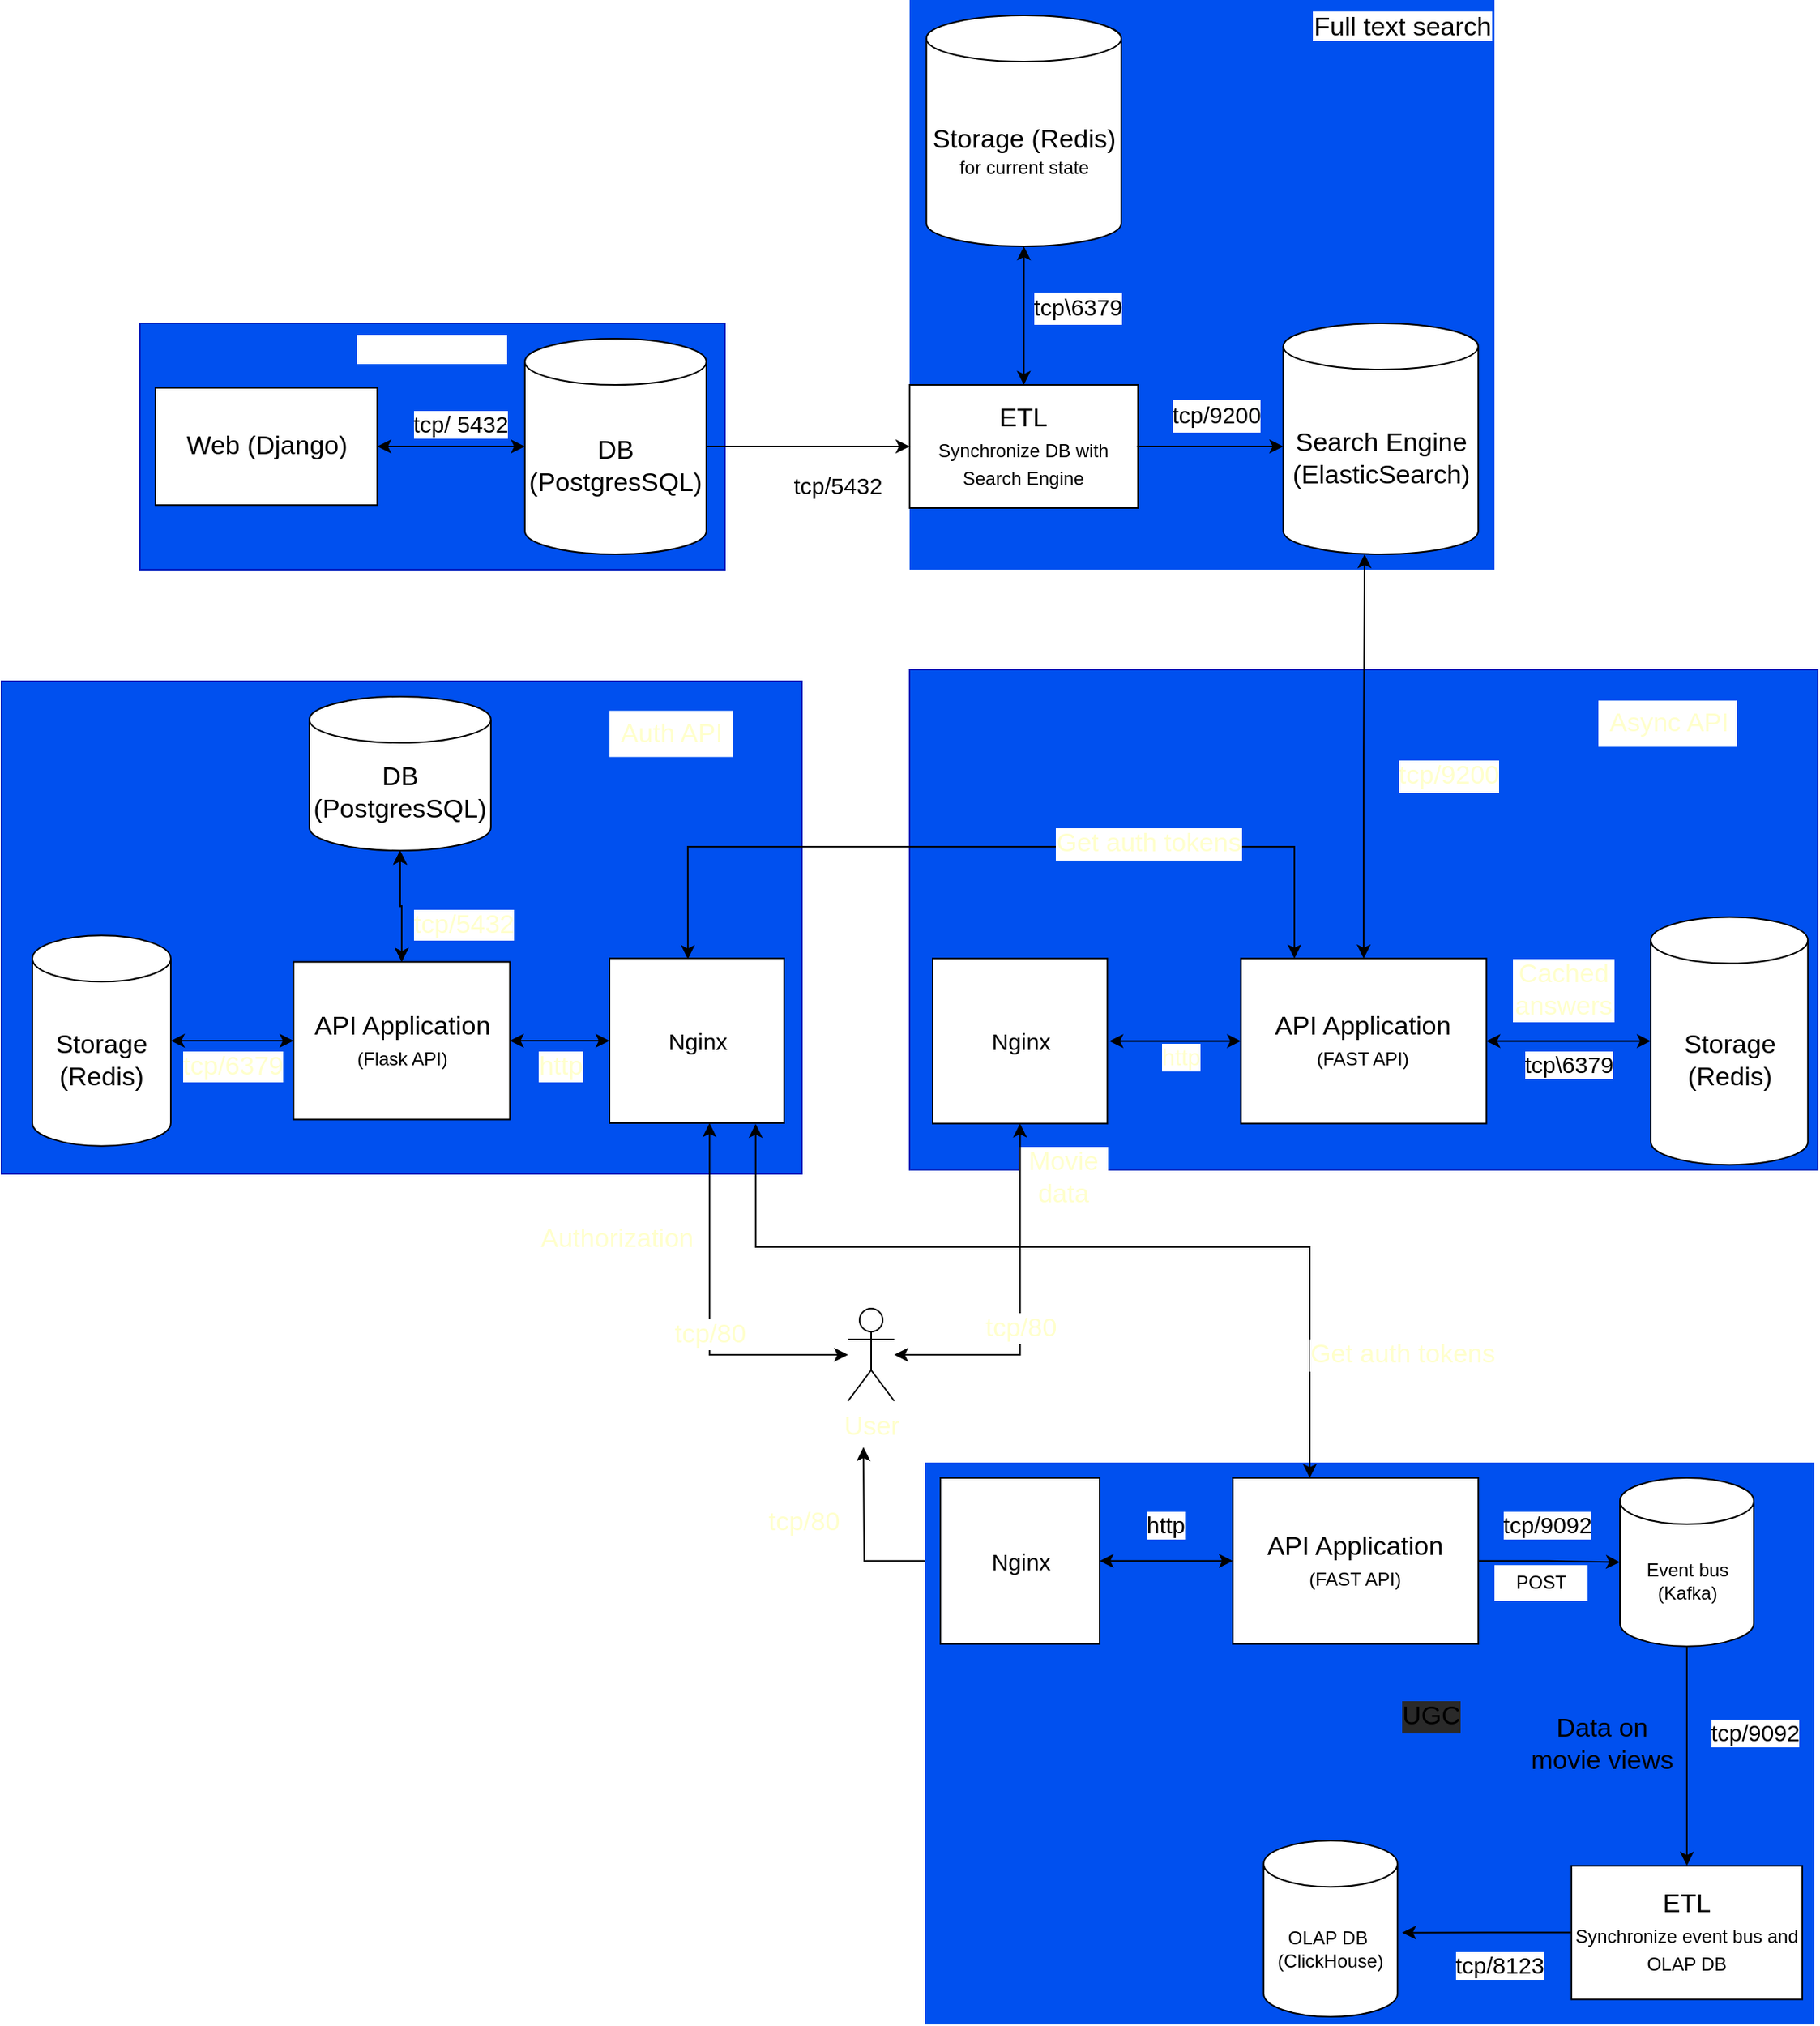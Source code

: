 <mxfile version="15.5.4" type="embed"><diagram id="kgpKYQtTHZ0yAKxKKP6v" name="Page-1"><mxGraphModel dx="1148" dy="2244" grid="1" gridSize="10" guides="1" tooltips="1" connect="1" arrows="1" fold="1" page="1" pageScale="1" pageWidth="850" pageHeight="1100" math="0" shadow="0"><root><mxCell id="0"/><mxCell id="1" parent="0"/><mxCell id="10" value="Admin Panel" style="group;fillColor=#0050ef;rounded=0;fontColor=#ffffff;strokeColor=#001DBC;fontSize=17;labelBackgroundColor=default;" parent="1" vertex="1" connectable="0"><mxGeometry x="90" y="80" width="380" height="160" as="geometry"/></mxCell><mxCell id="2" value="&lt;font style=&quot;font-size: 17px&quot;&gt;Web (Django)&lt;/font&gt;" style="html=1;" parent="10" vertex="1"><mxGeometry x="10" y="41.905" width="144.138" height="76.19" as="geometry"/></mxCell><mxCell id="3" value="&lt;font style=&quot;font-size: 17px&quot;&gt;DB (PostgresSQL)&lt;/font&gt;" style="shape=cylinder3;whiteSpace=wrap;html=1;boundedLbl=1;backgroundOutline=1;size=15;" parent="10" vertex="1"><mxGeometry x="250" y="10" width="117.93" height="140" as="geometry"/></mxCell><mxCell id="6" value="" style="edgeStyle=orthogonalEdgeStyle;rounded=0;orthogonalLoop=1;jettySize=auto;html=1;startArrow=classic;startFill=1;" parent="10" source="2" target="3" edge="1"><mxGeometry relative="1" as="geometry"/></mxCell><mxCell id="8" value="&lt;font style=&quot;font-size: 15px&quot;&gt;tcp/ 5432&lt;/font&gt;" style="edgeLabel;html=1;align=center;verticalAlign=middle;resizable=0;points=[];" parent="6" vertex="1" connectable="0"><mxGeometry x="0.356" y="-4" relative="1" as="geometry"><mxPoint x="-11" y="-19" as="offset"/></mxGeometry></mxCell><mxCell id="14" value="tcp/5432" style="edgeStyle=orthogonalEdgeStyle;rounded=0;orthogonalLoop=1;jettySize=auto;html=1;fontSize=15;startArrow=none;startFill=0;verticalAlign=top;" parent="1" source="3" target="12" edge="1"><mxGeometry x="0.286" y="-10" relative="1" as="geometry"><mxPoint as="offset"/></mxGeometry></mxCell><mxCell id="24" value="Full text search" style="group;fontSize=17;align=right;labelBackgroundColor=default;fillColor=#0050EF;" parent="1" vertex="1" connectable="0"><mxGeometry x="590" y="-130" width="380" height="370" as="geometry"/></mxCell><mxCell id="12" value="&lt;font style=&quot;font-size: 17px&quot;&gt;ETL&lt;/font&gt;&lt;br&gt;&lt;font style=&quot;font-size: 12px&quot;&gt;Synchronize DB with Search Engine&lt;/font&gt;" style="html=1;rounded=0;fontSize=15;fillColor=default;verticalAlign=middle;whiteSpace=wrap;" parent="24" vertex="1"><mxGeometry x="0.006" y="250" width="148.372" height="80" as="geometry"/></mxCell><mxCell id="17" value="&lt;font style=&quot;font-size: 17px&quot;&gt;Storage (Redis) &lt;/font&gt;&lt;br&gt;for current state" style="shape=cylinder3;whiteSpace=wrap;html=1;boundedLbl=1;backgroundOutline=1;size=15;" parent="24" vertex="1"><mxGeometry x="10.862" y="10" width="126.667" height="150" as="geometry"/></mxCell><mxCell id="18" value="" style="edgeStyle=orthogonalEdgeStyle;rounded=0;orthogonalLoop=1;jettySize=auto;html=1;fontSize=15;startArrow=classic;startFill=1;verticalAlign=top;" parent="24" source="12" target="17" edge="1"><mxGeometry relative="1" as="geometry"/></mxCell><mxCell id="19" value="&lt;font style=&quot;font-size: 15px&quot;&gt;tcp\6379&lt;/font&gt;" style="edgeLabel;html=1;align=center;verticalAlign=middle;resizable=0;points=[];fontSize=17;" parent="18" vertex="1" connectable="0"><mxGeometry x="-0.428" y="3" relative="1" as="geometry"><mxPoint x="38" y="-24" as="offset"/></mxGeometry></mxCell><mxCell id="13" value="&lt;font style=&quot;font-size: 17px&quot;&gt;Search Engine (ElasticSearch)&lt;/font&gt;" style="shape=cylinder3;whiteSpace=wrap;html=1;boundedLbl=1;backgroundOutline=1;size=15;" parent="24" vertex="1"><mxGeometry x="242.778" y="210" width="126.667" height="150" as="geometry"/></mxCell><mxCell id="16" value="" style="edgeStyle=orthogonalEdgeStyle;rounded=0;orthogonalLoop=1;jettySize=auto;html=1;fontSize=15;startArrow=none;startFill=0;verticalAlign=top;" parent="24" target="13" edge="1"><mxGeometry relative="1" as="geometry"><mxPoint x="234.933" y="290" as="sourcePoint"/><Array as="points"><mxPoint x="147.778" y="290"/><mxPoint x="147.778" y="290"/></Array></mxGeometry></mxCell><mxCell id="25" value="&lt;font style=&quot;font-size: 15px&quot;&gt;tcp/9200&lt;/font&gt;" style="edgeLabel;html=1;align=center;verticalAlign=middle;resizable=0;points=[];fontSize=17;" parent="16" vertex="1" connectable="0"><mxGeometry x="-0.033" y="-4" relative="1" as="geometry"><mxPoint x="50" y="-24" as="offset"/></mxGeometry></mxCell><mxCell id="69" value="" style="group;fillColor=#0050ef;fontColor=#ffffff;strokeColor=#001DBC;" parent="1" vertex="1" connectable="0"><mxGeometry y="312.5" width="520" height="320" as="geometry"/></mxCell><mxCell id="143" value="tcp/6379" style="edgeStyle=orthogonalEdgeStyle;rounded=0;orthogonalLoop=1;jettySize=auto;html=1;fontSize=17;fontColor=#FFFFCC;startArrow=classic;startFill=1;verticalAlign=top;" parent="69" source="71" target="75" edge="1"><mxGeometry relative="1" as="geometry"/></mxCell><mxCell id="71" value="&lt;font style=&quot;font-size: 17px&quot;&gt;Sto&lt;/font&gt;&lt;font style=&quot;font-size: 17px&quot;&gt;rage (Redis&lt;/font&gt;&lt;font&gt;&lt;font style=&quot;font-size: 17px&quot;&gt;)&lt;/font&gt;&lt;br&gt;&lt;/font&gt;" style="shape=cylinder3;whiteSpace=wrap;html=1;boundedLbl=1;backgroundOutline=1;size=15;" parent="69" vertex="1"><mxGeometry x="20" y="165.15" width="90" height="136.7" as="geometry"/></mxCell><mxCell id="87" value="" style="edgeStyle=orthogonalEdgeStyle;rounded=0;orthogonalLoop=1;jettySize=auto;html=1;fontSize=17;fontColor=#FFFFCC;startArrow=classic;startFill=1;verticalAlign=top;" parent="69" source="75" target="85" edge="1"><mxGeometry relative="1" as="geometry"/></mxCell><mxCell id="75" value="&lt;span style=&quot;font-size: 17px&quot;&gt;API Application&lt;/span&gt;&lt;br&gt;&lt;font style=&quot;font-size: 12px&quot;&gt;(Flask API)&lt;/font&gt;" style="html=1;rounded=0;fontSize=15;fillColor=default;verticalAlign=middle;whiteSpace=wrap;" parent="69" vertex="1"><mxGeometry x="189.715" y="182.3" width="140.563" height="102.4" as="geometry"/></mxCell><mxCell id="83" value="Auth API" style="text;html=1;align=center;verticalAlign=middle;resizable=0;points=[];autosize=1;strokeColor=none;fillColor=default;fontSize=17;fontColor=#FFFFCC;" parent="69" vertex="1"><mxGeometry x="395" y="19.2" width="80" height="30" as="geometry"/></mxCell><mxCell id="84" style="edgeStyle=orthogonalEdgeStyle;rounded=0;orthogonalLoop=1;jettySize=auto;html=1;exitX=0.5;exitY=1;exitDx=0;exitDy=0;exitPerimeter=0;fontSize=17;fontColor=#FFFFCC;startArrow=classic;startFill=1;verticalAlign=top;" parent="69" source="71" target="71" edge="1"><mxGeometry relative="1" as="geometry"/></mxCell><mxCell id="86" value="tcp/5432" style="edgeStyle=orthogonalEdgeStyle;rounded=0;orthogonalLoop=1;jettySize=auto;html=1;fontSize=17;fontColor=#FFFFCC;startArrow=classic;startFill=1;verticalAlign=top;" parent="69" source="85" target="75" edge="1"><mxGeometry x="0.01" y="41" relative="1" as="geometry"><mxPoint x="-1" y="-4" as="offset"/></mxGeometry></mxCell><mxCell id="85" value="&lt;font style=&quot;font-size: 17px&quot;&gt;DB (PostgresSQL)&lt;/font&gt;" style="shape=cylinder3;whiteSpace=wrap;html=1;boundedLbl=1;backgroundOutline=1;size=15;" parent="69" vertex="1"><mxGeometry x="200" y="10" width="117.93" height="100" as="geometry"/></mxCell><mxCell id="96" value="http" style="edgeStyle=orthogonalEdgeStyle;rounded=0;orthogonalLoop=1;jettySize=auto;html=1;fontSize=17;fontColor=#FFFFCC;startArrow=classic;startFill=1;verticalAlign=top;" parent="69" source="95" target="75" edge="1"><mxGeometry relative="1" as="geometry"/></mxCell><mxCell id="95" value="Nginx" style="html=1;rounded=0;fontSize=15;fillColor=default;" parent="69" vertex="1"><mxGeometry x="395" y="180" width="113.46" height="107" as="geometry"/></mxCell><mxCell id="91" value="User" style="shape=umlActor;verticalLabelPosition=bottom;verticalAlign=top;html=1;outlineConnect=0;rounded=0;labelBackgroundColor=default;fontSize=17;fontColor=#FFFFCC;fillColor=default;labelPosition=center;align=center;" parent="1" vertex="1"><mxGeometry x="550" y="720" width="30" height="60" as="geometry"/></mxCell><mxCell id="125" value="" style="group" parent="1" vertex="1" connectable="0"><mxGeometry x="590" y="305" width="590" height="345" as="geometry"/></mxCell><mxCell id="47" value="" style="group;fillColor=#0050ef;fontColor=#ffffff;strokeColor=#001DBC;fontStyle=0;container=0;" parent="125" vertex="1" connectable="0"><mxGeometry width="590" height="324.848" as="geometry"/></mxCell><mxCell id="29" value="&lt;font style=&quot;font-size: 17px&quot;&gt;Sto&lt;/font&gt;&lt;font style=&quot;font-size: 17px&quot;&gt;rage (Redis&lt;/font&gt;&lt;font&gt;&lt;font style=&quot;font-size: 17px&quot;&gt;)&lt;/font&gt;&lt;br&gt;&lt;/font&gt;" style="shape=cylinder3;whiteSpace=wrap;html=1;boundedLbl=1;backgroundOutline=1;size=15;" parent="125" vertex="1"><mxGeometry x="481.538" y="160.8" width="102.115" height="160.8" as="geometry"/></mxCell><mxCell id="31" value="&lt;font style=&quot;font-size: 15px&quot;&gt;tcp\6379&lt;/font&gt;" style="edgeStyle=orthogonalEdgeStyle;rounded=0;orthogonalLoop=1;jettySize=auto;html=1;fontSize=12;startArrow=classic;startFill=1;verticalAlign=top;" parent="125" source="30" target="29" edge="1"><mxGeometry x="5" as="geometry"/></mxCell><mxCell id="35" style="edgeStyle=orthogonalEdgeStyle;rounded=0;orthogonalLoop=1;jettySize=auto;html=1;fontSize=12;startArrow=classic;startFill=1;verticalAlign=top;entryX=1;entryY=0.5;entryDx=0;entryDy=0;" parent="125" source="30" edge="1"><mxGeometry x="5" as="geometry"><mxPoint x="129.808" y="241.2" as="targetPoint"/></mxGeometry></mxCell><mxCell id="36" value="&lt;font style=&quot;font-size: 15px&quot;&gt;http&lt;/font&gt;" style="edgeLabel;html=1;align=center;verticalAlign=middle;resizable=0;points=[];fontSize=12;fontColor=#FFFFCC;" parent="35" vertex="1" connectable="0"><mxGeometry x="-0.077" y="4" relative="1" as="geometry"><mxPoint y="6" as="offset"/></mxGeometry></mxCell><mxCell id="30" value="&lt;span style=&quot;font-size: 17px&quot;&gt;API Application&lt;/span&gt;&lt;br&gt;&lt;font style=&quot;font-size: 12px&quot;&gt;(FAST API)&lt;/font&gt;" style="html=1;rounded=0;fontSize=15;fillColor=default;verticalAlign=middle;whiteSpace=wrap;" parent="125" vertex="1"><mxGeometry x="215.256" y="187.6" width="159.485" height="107.2" as="geometry"/></mxCell><mxCell id="48" value="Async API" style="text;html=1;align=center;verticalAlign=middle;resizable=0;points=[];autosize=1;strokeColor=none;fillColor=default;fontSize=17;fontColor=#FFFFCC;" parent="125" vertex="1"><mxGeometry x="447.5" y="20.1" width="90" height="30" as="geometry"/></mxCell><mxCell id="90" value="Cached answers" style="text;html=1;strokeColor=none;fillColor=none;align=center;verticalAlign=middle;whiteSpace=wrap;rounded=0;labelBackgroundColor=default;fontSize=17;fontColor=#FFFFCC;" parent="125" vertex="1"><mxGeometry x="390.769" y="187.6" width="68.077" height="40.2" as="geometry"/></mxCell><mxCell id="124" value="Nginx" style="html=1;rounded=0;fontSize=15;fillColor=default;" parent="125" vertex="1"><mxGeometry x="14.996" y="187.6" width="113.462" height="107.2" as="geometry"/></mxCell><mxCell id="144" value="Movie data" style="text;html=1;strokeColor=none;fillColor=none;align=center;verticalAlign=middle;whiteSpace=wrap;rounded=0;labelBackgroundColor=default;fontSize=17;fontColor=#FFFFCC;" parent="125" vertex="1"><mxGeometry x="70" y="315" width="60" height="30" as="geometry"/></mxCell><mxCell id="126" style="edgeStyle=orthogonalEdgeStyle;rounded=0;orthogonalLoop=1;jettySize=auto;html=1;entryX=0.417;entryY=1;entryDx=0;entryDy=0;entryPerimeter=0;fontSize=17;fontColor=#FFFFCC;startArrow=classic;startFill=1;verticalAlign=top;" parent="1" source="30" target="13" edge="1"><mxGeometry relative="1" as="geometry"/></mxCell><mxCell id="127" value="tcp/9200" style="edgeLabel;html=1;align=center;verticalAlign=middle;resizable=0;points=[];fontSize=17;fontColor=#FFFFCC;" parent="126" vertex="1" connectable="0"><mxGeometry x="-0.042" y="-2" relative="1" as="geometry"><mxPoint x="53" y="7" as="offset"/></mxGeometry></mxCell><mxCell id="134" value="tcp/80" style="edgeStyle=orthogonalEdgeStyle;rounded=0;orthogonalLoop=1;jettySize=auto;html=1;fontSize=17;fontColor=#FFFFCC;startArrow=classic;startFill=1;verticalAlign=top;" parent="1" source="124" target="91" edge="1"><mxGeometry relative="1" as="geometry"><Array as="points"><mxPoint x="662" y="750"/></Array></mxGeometry></mxCell><mxCell id="141" value="tcp/80" style="edgeStyle=orthogonalEdgeStyle;rounded=0;orthogonalLoop=1;jettySize=auto;html=1;fontSize=17;fontColor=#FFFFCC;startArrow=classic;startFill=1;verticalAlign=top;" parent="1" source="95" target="91" edge="1"><mxGeometry relative="1" as="geometry"><Array as="points"><mxPoint x="460" y="750"/></Array></mxGeometry></mxCell><mxCell id="145" value="Authorization" style="text;html=1;strokeColor=none;fillColor=none;align=center;verticalAlign=middle;whiteSpace=wrap;rounded=0;labelBackgroundColor=default;fontSize=17;fontColor=#FFFFCC;" parent="1" vertex="1"><mxGeometry x="370" y="660" width="60" height="30" as="geometry"/></mxCell><mxCell id="146" style="edgeStyle=orthogonalEdgeStyle;rounded=0;orthogonalLoop=1;jettySize=auto;html=1;entryX=0.449;entryY=0.005;entryDx=0;entryDy=0;entryPerimeter=0;fontSize=17;fontColor=#FFFFCC;startArrow=classic;startFill=1;verticalAlign=top;" parent="1" source="30" target="95" edge="1"><mxGeometry relative="1" as="geometry"><Array as="points"><mxPoint x="840" y="420"/><mxPoint x="446" y="420"/></Array></mxGeometry></mxCell><mxCell id="147" value="Get auth tokens" style="edgeLabel;html=1;align=center;verticalAlign=middle;resizable=0;points=[];fontSize=17;fontColor=#FFFFCC;" parent="146" vertex="1" connectable="0"><mxGeometry x="-0.379" y="-2" relative="1" as="geometry"><mxPoint as="offset"/></mxGeometry></mxCell><mxCell id="153" style="edgeStyle=orthogonalEdgeStyle;rounded=0;orthogonalLoop=1;jettySize=auto;html=1;startArrow=classic;startFill=1;" parent="1" source="148" edge="1"><mxGeometry relative="1" as="geometry"><mxPoint x="560" y="810" as="targetPoint"/></mxGeometry></mxCell><mxCell id="154" value="&lt;span style=&quot;color: rgb(255 , 255 , 204) ; font-size: 17px&quot;&gt;tcp/80&lt;/span&gt;" style="edgeLabel;html=1;align=center;verticalAlign=middle;resizable=0;points=[];" parent="153" vertex="1" connectable="0"><mxGeometry x="0.208" y="4" relative="1" as="geometry"><mxPoint x="-36" as="offset"/></mxGeometry></mxCell><mxCell id="168" value="" style="group;labelBackgroundColor=#0050EF;fillColor=#0050EF;" parent="1" vertex="1" connectable="0"><mxGeometry x="600" y="820" width="577.69" height="365" as="geometry"/></mxCell><mxCell id="148" value="Nginx" style="html=1;rounded=0;fontSize=15;fillColor=default;" parent="168" vertex="1"><mxGeometry x="10" y="10" width="103.46" height="107.83" as="geometry"/></mxCell><mxCell id="149" value="&lt;span style=&quot;font-size: 17px&quot;&gt;API Application&lt;/span&gt;&lt;br&gt;&lt;font style=&quot;font-size: 12px&quot;&gt;(FAST API)&lt;/font&gt;" style="html=1;rounded=0;fontSize=15;fillColor=default;verticalAlign=middle;whiteSpace=wrap;" parent="168" vertex="1"><mxGeometry x="200" y="10" width="159.48" height="107.83" as="geometry"/></mxCell><mxCell id="156" value="" style="edgeStyle=orthogonalEdgeStyle;rounded=0;orthogonalLoop=1;jettySize=auto;html=1;startArrow=classic;startFill=1;" parent="168" source="148" target="149" edge="1"><mxGeometry relative="1" as="geometry"/></mxCell><mxCell id="162" value="&lt;font style=&quot;font-size: 15px&quot;&gt;http&lt;/font&gt;" style="edgeLabel;html=1;align=center;verticalAlign=middle;resizable=0;points=[];" parent="156" vertex="1" connectable="0"><mxGeometry x="-0.017" y="-3" relative="1" as="geometry"><mxPoint y="-27" as="offset"/></mxGeometry></mxCell><mxCell id="150" value="Event bus&lt;br&gt;(Kafka)" style="shape=cylinder3;whiteSpace=wrap;html=1;boundedLbl=1;backgroundOutline=1;size=15;" parent="168" vertex="1"><mxGeometry x="451.5" y="10" width="87" height="109.35" as="geometry"/></mxCell><mxCell id="157" value="" style="edgeStyle=orthogonalEdgeStyle;rounded=0;orthogonalLoop=1;jettySize=auto;html=1;startArrow=none;startFill=0;" parent="168" source="149" target="150" edge="1"><mxGeometry relative="1" as="geometry"/></mxCell><mxCell id="164" value="tcp/9092" style="edgeLabel;html=1;align=center;verticalAlign=middle;resizable=0;points=[];fontSize=15;" parent="157" vertex="1" connectable="0"><mxGeometry x="-0.054" relative="1" as="geometry"><mxPoint y="-24" as="offset"/></mxGeometry></mxCell><mxCell id="151" value="OLAP DB&amp;nbsp;&lt;br&gt;(ClickHouse)" style="shape=cylinder3;whiteSpace=wrap;html=1;boundedLbl=1;backgroundOutline=1;size=15;" parent="168" vertex="1"><mxGeometry x="220" y="245.65" width="87" height="114.35" as="geometry"/></mxCell><mxCell id="161" style="edgeStyle=orthogonalEdgeStyle;rounded=0;orthogonalLoop=1;jettySize=auto;html=1;startArrow=none;startFill=0;" parent="168" source="152" edge="1"><mxGeometry relative="1" as="geometry"><mxPoint x="310.003" y="305.324" as="targetPoint"/></mxGeometry></mxCell><mxCell id="163" value="tcp/8123" style="edgeLabel;html=1;align=center;verticalAlign=middle;resizable=0;points=[];fontSize=15;" parent="161" vertex="1" connectable="0"><mxGeometry x="-0.576" y="2" relative="1" as="geometry"><mxPoint x="-24" y="18" as="offset"/></mxGeometry></mxCell><mxCell id="152" value="&lt;font style=&quot;font-size: 17px&quot;&gt;ETL&lt;br&gt;&lt;/font&gt;&lt;font style=&quot;font-size: 12px&quot;&gt;Synchronize event bus and OLAP DB&lt;/font&gt;" style="html=1;rounded=0;fontSize=15;fillColor=default;verticalAlign=middle;whiteSpace=wrap;" parent="168" vertex="1"><mxGeometry x="420" y="261.92" width="150" height="86.8" as="geometry"/></mxCell><mxCell id="158" value="" style="edgeStyle=orthogonalEdgeStyle;rounded=0;orthogonalLoop=1;jettySize=auto;html=1;startArrow=none;startFill=0;" parent="168" source="150" target="152" edge="1"><mxGeometry relative="1" as="geometry"/></mxCell><mxCell id="165" value="tcp/9092" style="edgeLabel;html=1;align=center;verticalAlign=middle;resizable=0;points=[];fontSize=15;" parent="158" vertex="1" connectable="0"><mxGeometry x="-0.4" relative="1" as="geometry"><mxPoint x="44" y="12" as="offset"/></mxGeometry></mxCell><mxCell id="166" value="POST" style="text;html=1;strokeColor=none;fillColor=default;align=center;verticalAlign=middle;whiteSpace=wrap;rounded=0;" parent="168" vertex="1"><mxGeometry x="370" y="66.62" width="60.52" height="23.38" as="geometry"/></mxCell><mxCell id="169" value="&lt;font style=&quot;font-size: 17px&quot;&gt;UGC&lt;/font&gt;" style="text;html=1;strokeColor=none;fillColor=none;align=center;verticalAlign=middle;whiteSpace=wrap;rounded=0;labelBackgroundColor=#2A2A2A;" parent="168" vertex="1"><mxGeometry x="299.48" y="150" width="60" height="30" as="geometry"/></mxCell><mxCell id="170" value="Data on movie views" style="text;html=1;strokeColor=none;fillColor=none;align=center;verticalAlign=middle;whiteSpace=wrap;rounded=0;labelBackgroundColor=#0050EF;fontSize=17;" parent="168" vertex="1"><mxGeometry x="390" y="167.5" width="100" height="30" as="geometry"/></mxCell><mxCell id="171" value="" style="endArrow=classic;startArrow=classic;html=1;rounded=0;entryX=0.837;entryY=1.005;entryDx=0;entryDy=0;entryPerimeter=0;" edge="1" parent="1" target="95"><mxGeometry width="50" height="50" relative="1" as="geometry"><mxPoint x="850" y="830" as="sourcePoint"/><mxPoint x="850" y="710" as="targetPoint"/><Array as="points"><mxPoint x="850" y="680"/><mxPoint x="490" y="680"/></Array></mxGeometry></mxCell><mxCell id="172" value="Get auth tokens" style="edgeLabel;html=1;align=center;verticalAlign=middle;resizable=0;points=[];fontSize=17;fontColor=#FFFFCC;" vertex="1" connectable="0" parent="1"><mxGeometry x="910.0" y="750" as="geometry"/></mxCell></root></mxGraphModel></diagram></mxfile>